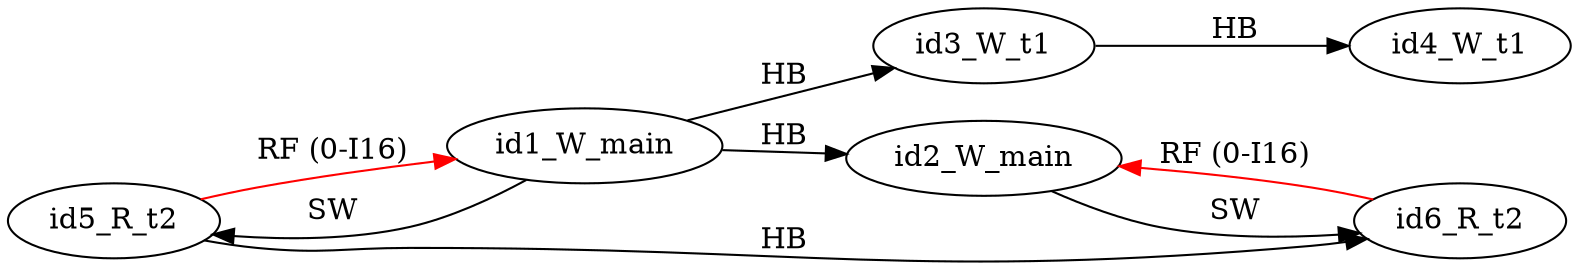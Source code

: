digraph memory_model {
rankdir=LR;
splines=true; esep=0.5;
id5_R_t2 -> id1_W_main [label = "RF (0-I16)", color="red"];
id6_R_t2 -> id2_W_main [label = "RF (0-I16)", color="red"];
id1_W_main -> id2_W_main [label = "HB", color="black"];
id3_W_t1 -> id4_W_t1 [label = "HB", color="black"];
id5_R_t2 -> id6_R_t2 [label = "HB", color="black"];
id1_W_main -> id3_W_t1 [label = "HB", color="black"];
id1_W_main -> id5_R_t2 [label = "SW", color="black"];
id2_W_main -> id6_R_t2 [label = "SW", color="black"];
id1_W_main [pos="2.5,4!"]
id2_W_main [pos="2.5,2!"]
id3_W_t1 [pos="0,0!"]
id4_W_t1 [pos="0,-2!"]
id5_R_t2 [pos="5,0!"]
id6_R_t2 [pos="5,-2!"]
}